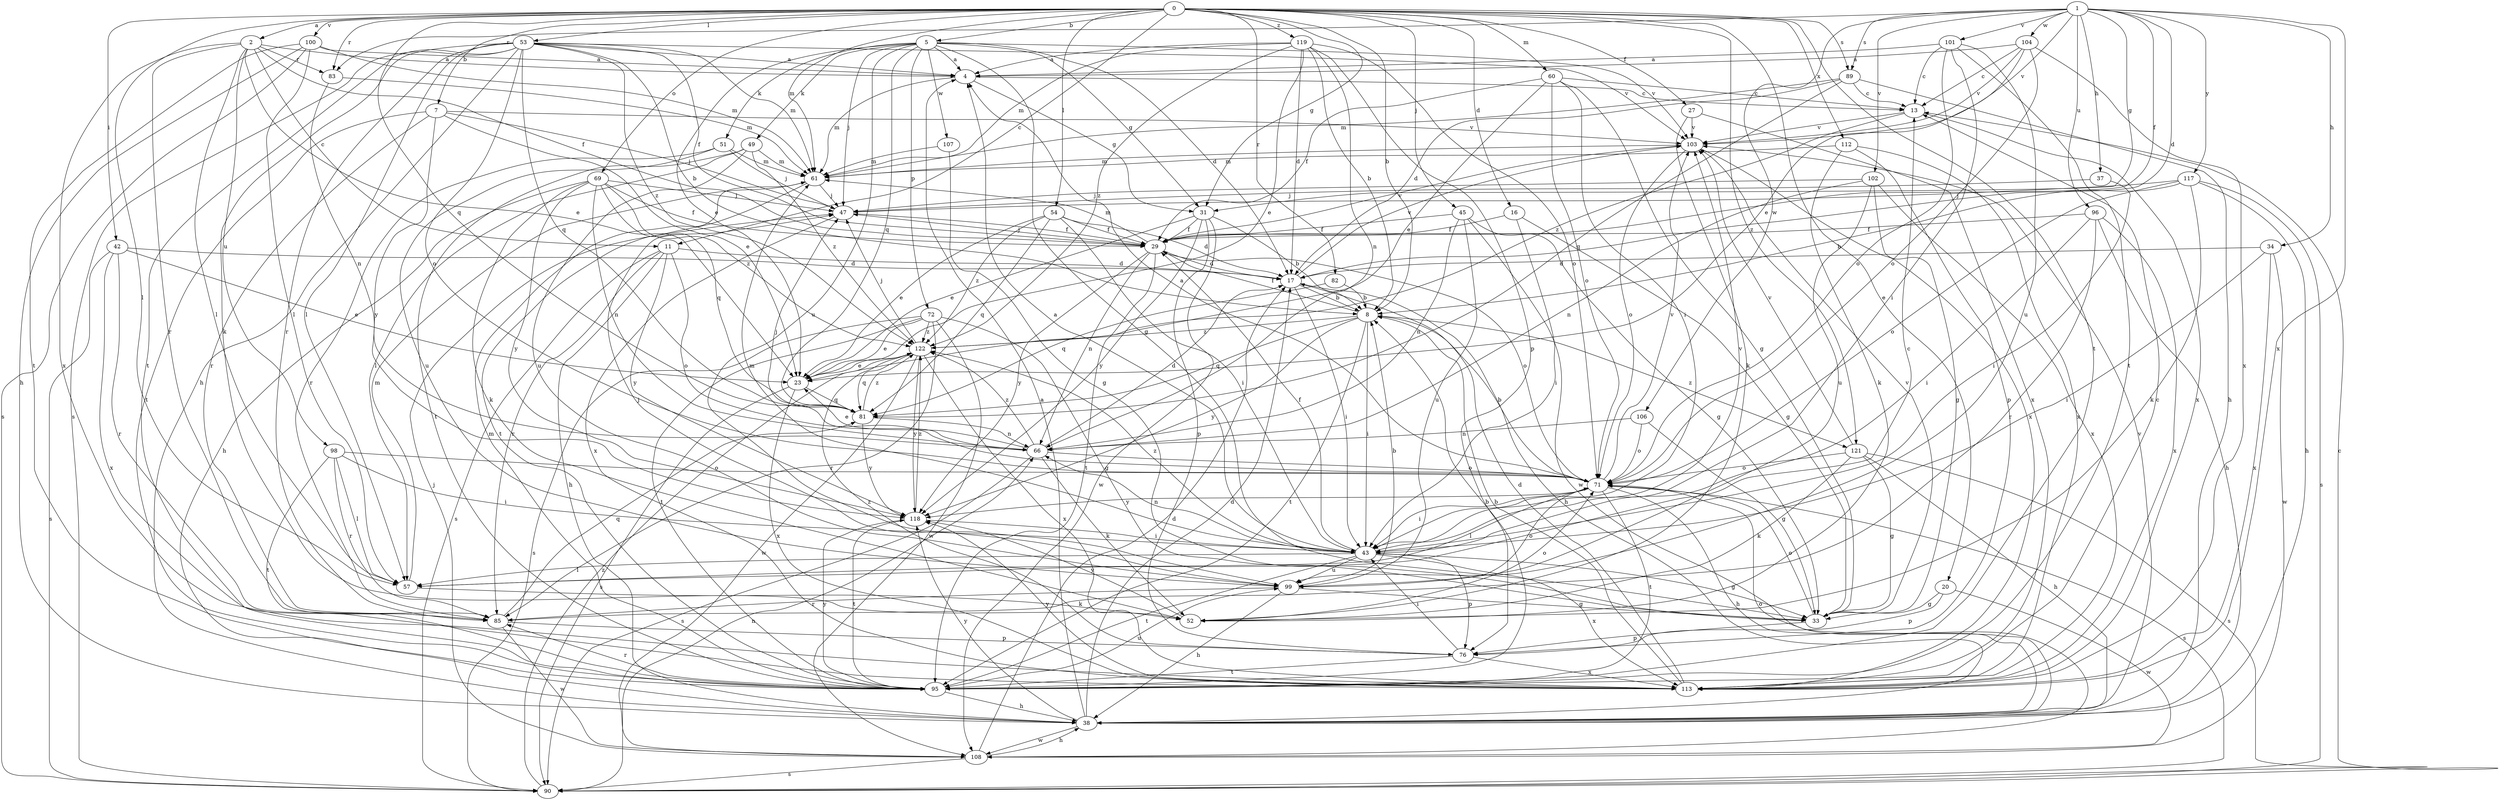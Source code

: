 strict digraph  {
0;
1;
2;
4;
5;
7;
8;
11;
13;
16;
17;
20;
23;
27;
29;
31;
33;
34;
37;
38;
42;
43;
45;
47;
49;
51;
52;
53;
54;
57;
60;
61;
66;
69;
71;
72;
76;
81;
82;
83;
85;
89;
90;
95;
96;
98;
99;
100;
101;
102;
103;
104;
106;
107;
108;
112;
113;
117;
118;
119;
121;
122;
0 -> 2  [label=a];
0 -> 5  [label=b];
0 -> 7  [label=b];
0 -> 8  [label=b];
0 -> 11  [label=c];
0 -> 16  [label=d];
0 -> 20  [label=e];
0 -> 27  [label=f];
0 -> 31  [label=g];
0 -> 42  [label=i];
0 -> 45  [label=j];
0 -> 53  [label=l];
0 -> 54  [label=l];
0 -> 57  [label=l];
0 -> 60  [label=m];
0 -> 61  [label=m];
0 -> 69  [label=o];
0 -> 81  [label=q];
0 -> 82  [label=r];
0 -> 83  [label=r];
0 -> 89  [label=s];
0 -> 95  [label=t];
0 -> 100  [label=v];
0 -> 112  [label=x];
0 -> 119  [label=z];
0 -> 121  [label=z];
1 -> 17  [label=d];
1 -> 29  [label=f];
1 -> 31  [label=g];
1 -> 34  [label=h];
1 -> 37  [label=h];
1 -> 83  [label=r];
1 -> 89  [label=s];
1 -> 96  [label=u];
1 -> 101  [label=v];
1 -> 102  [label=v];
1 -> 103  [label=v];
1 -> 104  [label=w];
1 -> 106  [label=w];
1 -> 113  [label=x];
1 -> 117  [label=y];
2 -> 4  [label=a];
2 -> 11  [label=c];
2 -> 23  [label=e];
2 -> 29  [label=f];
2 -> 57  [label=l];
2 -> 83  [label=r];
2 -> 85  [label=r];
2 -> 98  [label=u];
2 -> 113  [label=x];
4 -> 13  [label=c];
4 -> 31  [label=g];
4 -> 61  [label=m];
5 -> 4  [label=a];
5 -> 17  [label=d];
5 -> 23  [label=e];
5 -> 31  [label=g];
5 -> 33  [label=g];
5 -> 47  [label=j];
5 -> 49  [label=k];
5 -> 51  [label=k];
5 -> 72  [label=p];
5 -> 81  [label=q];
5 -> 99  [label=u];
5 -> 103  [label=v];
5 -> 107  [label=w];
7 -> 23  [label=e];
7 -> 47  [label=j];
7 -> 85  [label=r];
7 -> 95  [label=t];
7 -> 103  [label=v];
7 -> 118  [label=y];
8 -> 29  [label=f];
8 -> 43  [label=i];
8 -> 81  [label=q];
8 -> 95  [label=t];
8 -> 118  [label=y];
8 -> 121  [label=z];
8 -> 122  [label=z];
11 -> 17  [label=d];
11 -> 38  [label=h];
11 -> 71  [label=o];
11 -> 85  [label=r];
11 -> 90  [label=s];
11 -> 118  [label=y];
13 -> 103  [label=v];
13 -> 113  [label=x];
13 -> 122  [label=z];
16 -> 29  [label=f];
16 -> 33  [label=g];
16 -> 43  [label=i];
17 -> 8  [label=b];
17 -> 38  [label=h];
17 -> 43  [label=i];
17 -> 103  [label=v];
20 -> 33  [label=g];
20 -> 76  [label=p];
20 -> 108  [label=w];
23 -> 81  [label=q];
23 -> 90  [label=s];
23 -> 113  [label=x];
27 -> 52  [label=k];
27 -> 103  [label=v];
27 -> 113  [label=x];
29 -> 17  [label=d];
29 -> 47  [label=j];
29 -> 61  [label=m];
29 -> 66  [label=n];
29 -> 71  [label=o];
29 -> 95  [label=t];
29 -> 103  [label=v];
29 -> 118  [label=y];
31 -> 8  [label=b];
31 -> 23  [label=e];
31 -> 29  [label=f];
31 -> 76  [label=p];
31 -> 108  [label=w];
31 -> 118  [label=y];
33 -> 71  [label=o];
33 -> 76  [label=p];
33 -> 103  [label=v];
34 -> 17  [label=d];
34 -> 43  [label=i];
34 -> 108  [label=w];
34 -> 113  [label=x];
37 -> 43  [label=i];
37 -> 47  [label=j];
38 -> 4  [label=a];
38 -> 17  [label=d];
38 -> 71  [label=o];
38 -> 103  [label=v];
38 -> 108  [label=w];
38 -> 118  [label=y];
42 -> 17  [label=d];
42 -> 23  [label=e];
42 -> 85  [label=r];
42 -> 90  [label=s];
42 -> 113  [label=x];
43 -> 4  [label=a];
43 -> 29  [label=f];
43 -> 33  [label=g];
43 -> 57  [label=l];
43 -> 61  [label=m];
43 -> 66  [label=n];
43 -> 76  [label=p];
43 -> 95  [label=t];
43 -> 99  [label=u];
43 -> 103  [label=v];
43 -> 113  [label=x];
43 -> 122  [label=z];
45 -> 29  [label=f];
45 -> 33  [label=g];
45 -> 66  [label=n];
45 -> 99  [label=u];
45 -> 108  [label=w];
47 -> 29  [label=f];
47 -> 113  [label=x];
49 -> 57  [label=l];
49 -> 61  [label=m];
49 -> 95  [label=t];
49 -> 99  [label=u];
49 -> 122  [label=z];
51 -> 47  [label=j];
51 -> 61  [label=m];
51 -> 85  [label=r];
51 -> 99  [label=u];
52 -> 71  [label=o];
52 -> 118  [label=y];
53 -> 4  [label=a];
53 -> 8  [label=b];
53 -> 29  [label=f];
53 -> 38  [label=h];
53 -> 52  [label=k];
53 -> 57  [label=l];
53 -> 61  [label=m];
53 -> 71  [label=o];
53 -> 81  [label=q];
53 -> 85  [label=r];
53 -> 90  [label=s];
53 -> 95  [label=t];
53 -> 103  [label=v];
53 -> 122  [label=z];
54 -> 17  [label=d];
54 -> 23  [label=e];
54 -> 29  [label=f];
54 -> 43  [label=i];
54 -> 81  [label=q];
54 -> 122  [label=z];
57 -> 13  [label=c];
57 -> 52  [label=k];
57 -> 61  [label=m];
60 -> 13  [label=c];
60 -> 23  [label=e];
60 -> 29  [label=f];
60 -> 33  [label=g];
60 -> 43  [label=i];
60 -> 71  [label=o];
61 -> 47  [label=j];
61 -> 95  [label=t];
66 -> 17  [label=d];
66 -> 23  [label=e];
66 -> 47  [label=j];
66 -> 52  [label=k];
66 -> 71  [label=o];
66 -> 90  [label=s];
66 -> 122  [label=z];
69 -> 29  [label=f];
69 -> 38  [label=h];
69 -> 47  [label=j];
69 -> 52  [label=k];
69 -> 66  [label=n];
69 -> 81  [label=q];
69 -> 118  [label=y];
69 -> 122  [label=z];
71 -> 4  [label=a];
71 -> 8  [label=b];
71 -> 38  [label=h];
71 -> 43  [label=i];
71 -> 57  [label=l];
71 -> 90  [label=s];
71 -> 95  [label=t];
71 -> 103  [label=v];
71 -> 118  [label=y];
72 -> 23  [label=e];
72 -> 33  [label=g];
72 -> 85  [label=r];
72 -> 90  [label=s];
72 -> 95  [label=t];
72 -> 108  [label=w];
72 -> 122  [label=z];
76 -> 43  [label=i];
76 -> 95  [label=t];
76 -> 113  [label=x];
76 -> 122  [label=z];
81 -> 66  [label=n];
81 -> 118  [label=y];
81 -> 122  [label=z];
82 -> 8  [label=b];
82 -> 81  [label=q];
83 -> 61  [label=m];
83 -> 66  [label=n];
85 -> 76  [label=p];
85 -> 81  [label=q];
85 -> 108  [label=w];
89 -> 13  [label=c];
89 -> 17  [label=d];
89 -> 38  [label=h];
89 -> 61  [label=m];
89 -> 81  [label=q];
90 -> 13  [label=c];
90 -> 66  [label=n];
90 -> 122  [label=z];
95 -> 8  [label=b];
95 -> 13  [label=c];
95 -> 38  [label=h];
95 -> 61  [label=m];
95 -> 85  [label=r];
95 -> 99  [label=u];
95 -> 118  [label=y];
96 -> 29  [label=f];
96 -> 38  [label=h];
96 -> 43  [label=i];
96 -> 85  [label=r];
96 -> 113  [label=x];
98 -> 43  [label=i];
98 -> 57  [label=l];
98 -> 71  [label=o];
98 -> 85  [label=r];
98 -> 95  [label=t];
99 -> 8  [label=b];
99 -> 33  [label=g];
99 -> 38  [label=h];
99 -> 47  [label=j];
99 -> 71  [label=o];
99 -> 85  [label=r];
100 -> 4  [label=a];
100 -> 38  [label=h];
100 -> 57  [label=l];
100 -> 61  [label=m];
100 -> 90  [label=s];
100 -> 95  [label=t];
101 -> 4  [label=a];
101 -> 13  [label=c];
101 -> 43  [label=i];
101 -> 71  [label=o];
101 -> 95  [label=t];
101 -> 99  [label=u];
102 -> 33  [label=g];
102 -> 47  [label=j];
102 -> 66  [label=n];
102 -> 99  [label=u];
102 -> 113  [label=x];
103 -> 61  [label=m];
103 -> 71  [label=o];
103 -> 113  [label=x];
104 -> 4  [label=a];
104 -> 13  [label=c];
104 -> 23  [label=e];
104 -> 71  [label=o];
104 -> 103  [label=v];
104 -> 113  [label=x];
106 -> 33  [label=g];
106 -> 66  [label=n];
106 -> 71  [label=o];
107 -> 33  [label=g];
107 -> 61  [label=m];
108 -> 17  [label=d];
108 -> 38  [label=h];
108 -> 47  [label=j];
108 -> 90  [label=s];
112 -> 52  [label=k];
112 -> 61  [label=m];
112 -> 76  [label=p];
112 -> 113  [label=x];
113 -> 8  [label=b];
113 -> 17  [label=d];
113 -> 118  [label=y];
117 -> 8  [label=b];
117 -> 38  [label=h];
117 -> 47  [label=j];
117 -> 52  [label=k];
117 -> 71  [label=o];
117 -> 90  [label=s];
118 -> 43  [label=i];
118 -> 95  [label=t];
118 -> 122  [label=z];
119 -> 4  [label=a];
119 -> 8  [label=b];
119 -> 17  [label=d];
119 -> 23  [label=e];
119 -> 61  [label=m];
119 -> 66  [label=n];
119 -> 71  [label=o];
119 -> 76  [label=p];
119 -> 122  [label=z];
121 -> 33  [label=g];
121 -> 38  [label=h];
121 -> 52  [label=k];
121 -> 71  [label=o];
121 -> 90  [label=s];
121 -> 103  [label=v];
122 -> 23  [label=e];
122 -> 47  [label=j];
122 -> 81  [label=q];
122 -> 108  [label=w];
122 -> 113  [label=x];
122 -> 118  [label=y];
}
